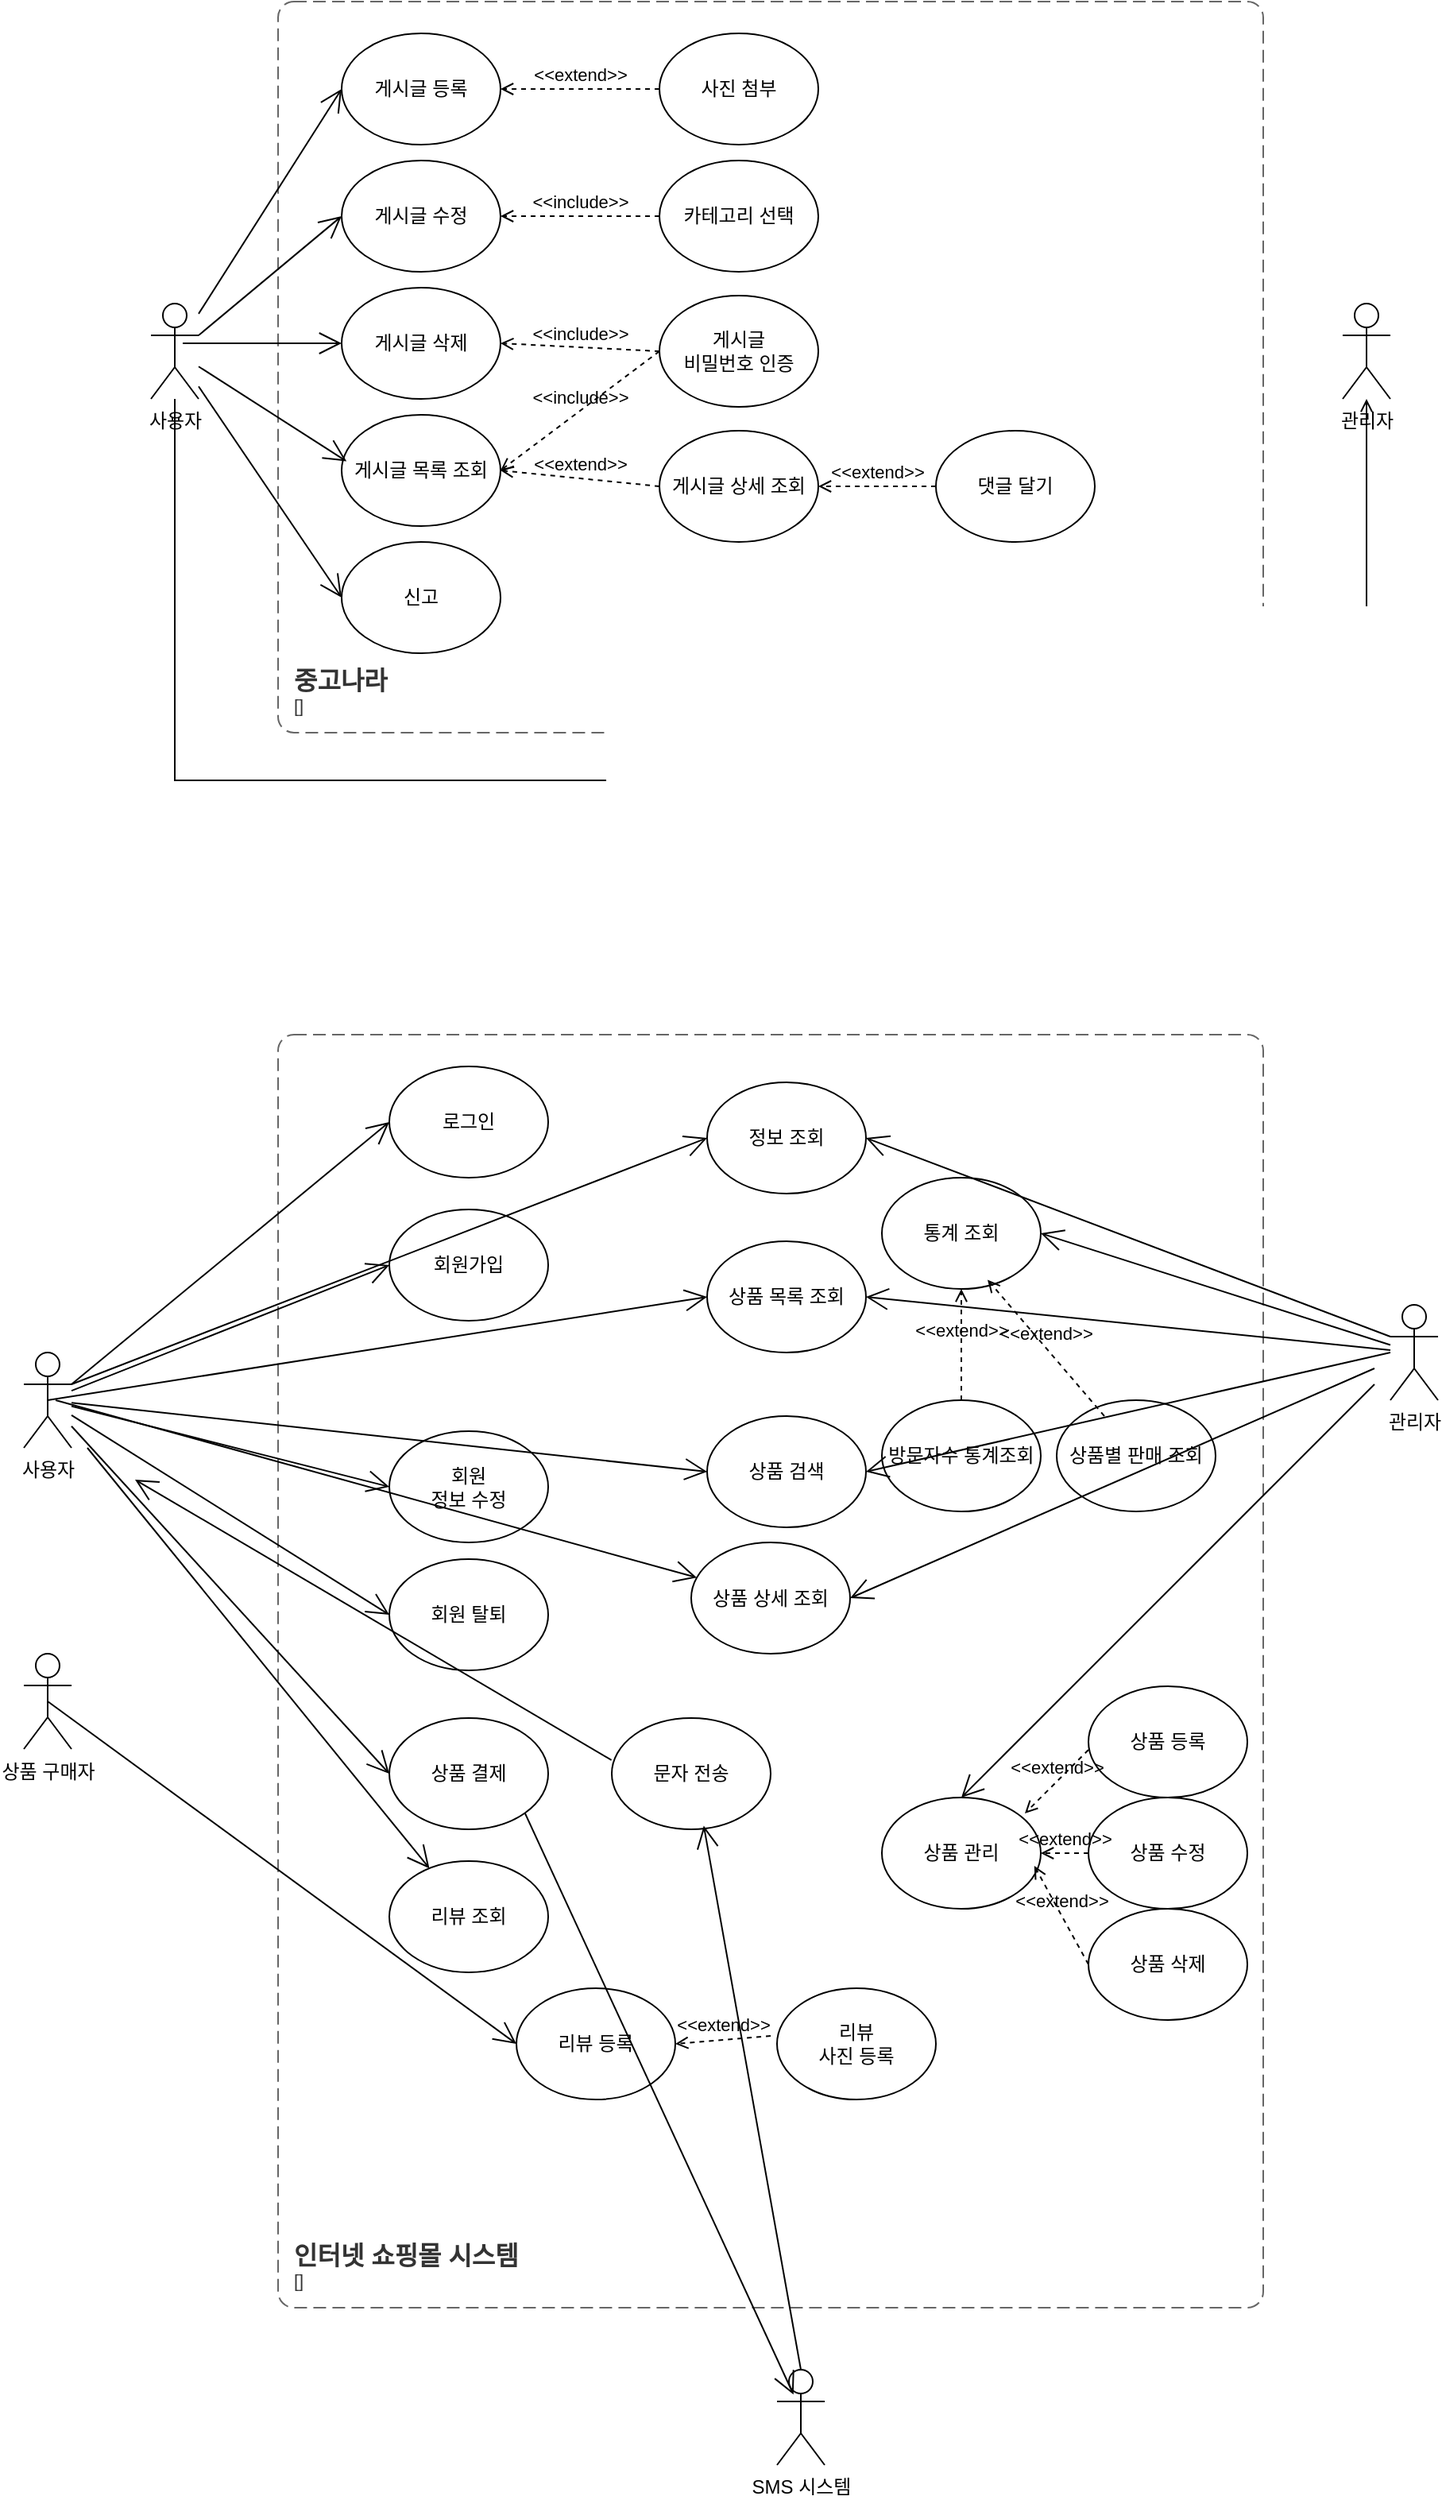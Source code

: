<mxfile version="28.2.8">
  <diagram name="페이지-1" id="0Oizev66DS_NLGulosG3">
    <mxGraphModel dx="2175" dy="555" grid="1" gridSize="10" guides="1" tooltips="1" connect="1" arrows="1" fold="1" page="1" pageScale="1" pageWidth="827" pageHeight="1169" math="0" shadow="0">
      <root>
        <mxCell id="0" />
        <mxCell id="1" parent="0" />
        <mxCell id="02kaZ6DV5qgjplEpGY7M-1" value="게시글 등록" style="ellipse;whiteSpace=wrap;html=1;" vertex="1" parent="1">
          <mxGeometry x="40" y="80" width="100" height="70" as="geometry" />
        </mxCell>
        <mxCell id="02kaZ6DV5qgjplEpGY7M-38" style="edgeStyle=orthogonalEdgeStyle;rounded=0;orthogonalLoop=1;jettySize=auto;html=1;endArrow=open;endFill=0;" edge="1" parent="1" source="02kaZ6DV5qgjplEpGY7M-2" target="02kaZ6DV5qgjplEpGY7M-12">
          <mxGeometry relative="1" as="geometry">
            <Array as="points">
              <mxPoint x="-65" y="550" />
              <mxPoint x="685" y="550" />
            </Array>
          </mxGeometry>
        </mxCell>
        <mxCell id="02kaZ6DV5qgjplEpGY7M-2" value="사용자" style="shape=umlActor;html=1;verticalLabelPosition=bottom;verticalAlign=top;align=center;" vertex="1" parent="1">
          <mxGeometry x="-80" y="250" width="30" height="60" as="geometry" />
        </mxCell>
        <object placeholders="1" c4Name="중고나라" c4Type="SystemScopeBoundary" c4Application="" label="&lt;font style=&quot;font-size: 16px&quot;&gt;&lt;b&gt;&lt;div style=&quot;text-align: left&quot;&gt;%c4Name%&lt;/div&gt;&lt;/b&gt;&lt;/font&gt;&lt;div style=&quot;text-align: left&quot;&gt;[%c4Application%]&lt;/div&gt;" id="02kaZ6DV5qgjplEpGY7M-9">
          <mxCell style="rounded=1;fontSize=11;whiteSpace=wrap;html=1;dashed=1;arcSize=20;fillColor=none;strokeColor=#666666;fontColor=#333333;labelBackgroundColor=none;align=left;verticalAlign=bottom;labelBorderColor=none;spacingTop=0;spacing=10;dashPattern=8 4;metaEdit=1;rotatable=0;perimeter=rectanglePerimeter;noLabel=0;labelPadding=0;allowArrows=0;connectable=0;expand=0;recursiveResize=0;editable=1;pointerEvents=0;absoluteArcSize=1;points=[[0.25,0,0],[0.5,0,0],[0.75,0,0],[1,0.25,0],[1,0.5,0],[1,0.75,0],[0.75,1,0],[0.5,1,0],[0.25,1,0],[0,0.75,0],[0,0.5,0],[0,0.25,0]];" vertex="1" parent="1">
            <mxGeometry y="60" width="620" height="460" as="geometry" />
          </mxCell>
        </object>
        <mxCell id="02kaZ6DV5qgjplEpGY7M-12" value="관리자" style="shape=umlActor;html=1;verticalLabelPosition=bottom;verticalAlign=top;align=center;" vertex="1" parent="1">
          <mxGeometry x="670" y="250" width="30" height="60" as="geometry" />
        </mxCell>
        <mxCell id="02kaZ6DV5qgjplEpGY7M-14" value="카테고리 선택" style="ellipse;whiteSpace=wrap;html=1;" vertex="1" parent="1">
          <mxGeometry x="240" y="160" width="100" height="70" as="geometry" />
        </mxCell>
        <mxCell id="02kaZ6DV5qgjplEpGY7M-15" value="사진 첨부" style="ellipse;whiteSpace=wrap;html=1;" vertex="1" parent="1">
          <mxGeometry x="240" y="80" width="100" height="70" as="geometry" />
        </mxCell>
        <mxCell id="02kaZ6DV5qgjplEpGY7M-17" value="게시글 목록 조회" style="ellipse;whiteSpace=wrap;html=1;" vertex="1" parent="1">
          <mxGeometry x="40" y="320" width="100" height="70" as="geometry" />
        </mxCell>
        <mxCell id="02kaZ6DV5qgjplEpGY7M-18" value="댓글 달기" style="ellipse;whiteSpace=wrap;html=1;" vertex="1" parent="1">
          <mxGeometry x="414" y="330" width="100" height="70" as="geometry" />
        </mxCell>
        <mxCell id="02kaZ6DV5qgjplEpGY7M-19" value="게시글 수정" style="ellipse;whiteSpace=wrap;html=1;" vertex="1" parent="1">
          <mxGeometry x="40" y="160" width="100" height="70" as="geometry" />
        </mxCell>
        <mxCell id="02kaZ6DV5qgjplEpGY7M-20" value="게시글 삭제" style="ellipse;whiteSpace=wrap;html=1;" vertex="1" parent="1">
          <mxGeometry x="40" y="240" width="100" height="70" as="geometry" />
        </mxCell>
        <mxCell id="02kaZ6DV5qgjplEpGY7M-21" value="신고" style="ellipse;whiteSpace=wrap;html=1;" vertex="1" parent="1">
          <mxGeometry x="40" y="400" width="100" height="70" as="geometry" />
        </mxCell>
        <mxCell id="02kaZ6DV5qgjplEpGY7M-22" value="게시글&lt;div&gt;비밀번호 인증&lt;/div&gt;" style="ellipse;whiteSpace=wrap;html=1;" vertex="1" parent="1">
          <mxGeometry x="240" y="245" width="100" height="70" as="geometry" />
        </mxCell>
        <mxCell id="02kaZ6DV5qgjplEpGY7M-27" value="" style="endArrow=open;endFill=1;endSize=12;html=1;rounded=0;entryX=0;entryY=0.5;entryDx=0;entryDy=0;" edge="1" parent="1" source="02kaZ6DV5qgjplEpGY7M-2" target="02kaZ6DV5qgjplEpGY7M-1">
          <mxGeometry width="160" relative="1" as="geometry">
            <mxPoint x="-130" y="194.52" as="sourcePoint" />
            <mxPoint x="30" y="194.52" as="targetPoint" />
          </mxGeometry>
        </mxCell>
        <mxCell id="02kaZ6DV5qgjplEpGY7M-28" value="" style="endArrow=open;endFill=1;endSize=12;html=1;rounded=0;entryX=0;entryY=0.5;entryDx=0;entryDy=0;exitX=1;exitY=0.333;exitDx=0;exitDy=0;exitPerimeter=0;" edge="1" parent="1" source="02kaZ6DV5qgjplEpGY7M-2" target="02kaZ6DV5qgjplEpGY7M-19">
          <mxGeometry width="160" relative="1" as="geometry">
            <mxPoint x="-100" y="311" as="sourcePoint" />
            <mxPoint x="-10" y="170" as="targetPoint" />
          </mxGeometry>
        </mxCell>
        <mxCell id="02kaZ6DV5qgjplEpGY7M-29" value="" style="endArrow=open;endFill=1;endSize=12;html=1;rounded=0;entryX=0;entryY=0.5;entryDx=0;entryDy=0;" edge="1" parent="1" target="02kaZ6DV5qgjplEpGY7M-20">
          <mxGeometry width="160" relative="1" as="geometry">
            <mxPoint x="-60" y="275" as="sourcePoint" />
            <mxPoint x="50" y="300" as="targetPoint" />
            <Array as="points">
              <mxPoint x="-20" y="275" />
            </Array>
          </mxGeometry>
        </mxCell>
        <mxCell id="02kaZ6DV5qgjplEpGY7M-30" value="" style="endArrow=open;endFill=1;endSize=12;html=1;rounded=0;entryX=0.031;entryY=0.418;entryDx=0;entryDy=0;entryPerimeter=0;" edge="1" parent="1" source="02kaZ6DV5qgjplEpGY7M-2" target="02kaZ6DV5qgjplEpGY7M-17">
          <mxGeometry width="160" relative="1" as="geometry">
            <mxPoint x="-60" y="521" as="sourcePoint" />
            <mxPoint x="30" y="380" as="targetPoint" />
          </mxGeometry>
        </mxCell>
        <mxCell id="02kaZ6DV5qgjplEpGY7M-31" value="" style="endArrow=open;endFill=1;endSize=12;html=1;rounded=0;entryX=0;entryY=0.5;entryDx=0;entryDy=0;" edge="1" parent="1" source="02kaZ6DV5qgjplEpGY7M-2" target="02kaZ6DV5qgjplEpGY7M-21">
          <mxGeometry width="160" relative="1" as="geometry">
            <mxPoint x="-70" y="561" as="sourcePoint" />
            <mxPoint x="20" y="420" as="targetPoint" />
          </mxGeometry>
        </mxCell>
        <mxCell id="02kaZ6DV5qgjplEpGY7M-32" value="게시글 상세&lt;span style=&quot;background-color: transparent; color: light-dark(rgb(0, 0, 0), rgb(255, 255, 255));&quot;&gt;&amp;nbsp;조회&lt;/span&gt;" style="ellipse;whiteSpace=wrap;html=1;" vertex="1" parent="1">
          <mxGeometry x="240" y="330" width="100" height="70" as="geometry" />
        </mxCell>
        <mxCell id="02kaZ6DV5qgjplEpGY7M-33" value="&amp;lt;&amp;lt;extend&amp;gt;&amp;gt;" style="html=1;verticalAlign=bottom;labelBackgroundColor=none;endArrow=open;endFill=0;dashed=1;rounded=0;exitX=0;exitY=0.5;exitDx=0;exitDy=0;entryX=1;entryY=0.5;entryDx=0;entryDy=0;" edge="1" parent="1" source="02kaZ6DV5qgjplEpGY7M-15" target="02kaZ6DV5qgjplEpGY7M-1">
          <mxGeometry width="160" relative="1" as="geometry">
            <mxPoint x="130" y="300" as="sourcePoint" />
            <mxPoint x="290" y="300" as="targetPoint" />
          </mxGeometry>
        </mxCell>
        <mxCell id="02kaZ6DV5qgjplEpGY7M-34" value="&amp;lt;&amp;lt;extend&amp;gt;&amp;gt;" style="html=1;verticalAlign=bottom;labelBackgroundColor=none;endArrow=open;endFill=0;dashed=1;rounded=0;exitX=0;exitY=0.5;exitDx=0;exitDy=0;entryX=1;entryY=0.5;entryDx=0;entryDy=0;" edge="1" parent="1" source="02kaZ6DV5qgjplEpGY7M-18" target="02kaZ6DV5qgjplEpGY7M-32">
          <mxGeometry width="160" relative="1" as="geometry">
            <mxPoint x="414" y="364.52" as="sourcePoint" />
            <mxPoint x="314" y="364.52" as="targetPoint" />
          </mxGeometry>
        </mxCell>
        <mxCell id="02kaZ6DV5qgjplEpGY7M-35" value="&amp;lt;&amp;lt;extend&amp;gt;&amp;gt;" style="html=1;verticalAlign=bottom;labelBackgroundColor=none;endArrow=open;endFill=0;dashed=1;rounded=0;exitX=0;exitY=0.5;exitDx=0;exitDy=0;entryX=1;entryY=0.5;entryDx=0;entryDy=0;" edge="1" parent="1" source="02kaZ6DV5qgjplEpGY7M-32" target="02kaZ6DV5qgjplEpGY7M-17">
          <mxGeometry width="160" relative="1" as="geometry">
            <mxPoint x="240" y="390" as="sourcePoint" />
            <mxPoint x="140" y="390" as="targetPoint" />
          </mxGeometry>
        </mxCell>
        <mxCell id="02kaZ6DV5qgjplEpGY7M-36" value="&amp;lt;&amp;lt;include&amp;gt;&amp;gt;" style="html=1;verticalAlign=bottom;labelBackgroundColor=none;endArrow=open;endFill=0;dashed=1;rounded=0;exitX=0;exitY=0.5;exitDx=0;exitDy=0;entryX=1;entryY=0.5;entryDx=0;entryDy=0;" edge="1" parent="1" source="02kaZ6DV5qgjplEpGY7M-14" target="02kaZ6DV5qgjplEpGY7M-19">
          <mxGeometry width="160" relative="1" as="geometry">
            <mxPoint x="150" y="229.05" as="sourcePoint" />
            <mxPoint x="310" y="229.05" as="targetPoint" />
          </mxGeometry>
        </mxCell>
        <mxCell id="02kaZ6DV5qgjplEpGY7M-37" value="&amp;lt;&amp;lt;include&amp;gt;&amp;gt;" style="html=1;verticalAlign=bottom;labelBackgroundColor=none;endArrow=open;endFill=0;dashed=1;rounded=0;exitX=0;exitY=0.5;exitDx=0;exitDy=0;entryX=1;entryY=0.5;entryDx=0;entryDy=0;" edge="1" parent="1" source="02kaZ6DV5qgjplEpGY7M-22" target="02kaZ6DV5qgjplEpGY7M-20">
          <mxGeometry width="160" relative="1" as="geometry">
            <mxPoint x="250" y="250" as="sourcePoint" />
            <mxPoint x="150" y="250" as="targetPoint" />
          </mxGeometry>
        </mxCell>
        <mxCell id="02kaZ6DV5qgjplEpGY7M-39" value="&amp;lt;&amp;lt;include&amp;gt;&amp;gt;" style="html=1;verticalAlign=bottom;labelBackgroundColor=none;endArrow=open;endFill=0;dashed=1;rounded=0;exitX=0;exitY=0.5;exitDx=0;exitDy=0;entryX=1;entryY=0.5;entryDx=0;entryDy=0;" edge="1" parent="1" source="02kaZ6DV5qgjplEpGY7M-22" target="02kaZ6DV5qgjplEpGY7M-17">
          <mxGeometry width="160" relative="1" as="geometry">
            <mxPoint x="300" y="315" as="sourcePoint" />
            <mxPoint x="200" y="310" as="targetPoint" />
          </mxGeometry>
        </mxCell>
        <mxCell id="02kaZ6DV5qgjplEpGY7M-41" value="사용자" style="shape=umlActor;html=1;verticalLabelPosition=bottom;verticalAlign=top;align=center;" vertex="1" parent="1">
          <mxGeometry x="-160" y="910" width="30" height="60" as="geometry" />
        </mxCell>
        <mxCell id="02kaZ6DV5qgjplEpGY7M-45" value="관리자" style="shape=umlActor;html=1;verticalLabelPosition=bottom;verticalAlign=top;align=center;" vertex="1" parent="1">
          <mxGeometry x="700" y="880" width="30" height="60" as="geometry" />
        </mxCell>
        <mxCell id="02kaZ6DV5qgjplEpGY7M-46" value="SMS 시스템" style="shape=umlActor;html=1;verticalLabelPosition=bottom;verticalAlign=top;align=center;" vertex="1" parent="1">
          <mxGeometry x="314" y="1550" width="30" height="60" as="geometry" />
        </mxCell>
        <object placeholders="1" c4Name="인터넷 쇼핑몰 시스템" c4Type="SystemScopeBoundary" c4Application="" label="&lt;font style=&quot;font-size: 16px&quot;&gt;&lt;b&gt;&lt;div style=&quot;text-align: left&quot;&gt;%c4Name%&lt;/div&gt;&lt;/b&gt;&lt;/font&gt;&lt;div style=&quot;text-align: left&quot;&gt;[%c4Application%]&lt;/div&gt;" id="02kaZ6DV5qgjplEpGY7M-48">
          <mxCell style="rounded=1;fontSize=11;whiteSpace=wrap;html=1;dashed=1;arcSize=20;fillColor=none;strokeColor=#666666;fontColor=#333333;labelBackgroundColor=none;align=left;verticalAlign=bottom;labelBorderColor=none;spacingTop=0;spacing=10;dashPattern=8 4;metaEdit=1;rotatable=0;perimeter=rectanglePerimeter;noLabel=0;labelPadding=0;allowArrows=0;connectable=0;expand=0;recursiveResize=0;editable=1;pointerEvents=0;absoluteArcSize=1;points=[[0.25,0,0],[0.5,0,0],[0.75,0,0],[1,0.25,0],[1,0.5,0],[1,0.75,0],[0.75,1,0],[0.5,1,0],[0.25,1,0],[0,0.75,0],[0,0.5,0],[0,0.25,0]];" vertex="1" parent="1">
            <mxGeometry y="710" width="620" height="801" as="geometry" />
          </mxCell>
        </object>
        <mxCell id="02kaZ6DV5qgjplEpGY7M-49" value="로그인" style="ellipse;whiteSpace=wrap;html=1;" vertex="1" parent="1">
          <mxGeometry x="70" y="730" width="100" height="70" as="geometry" />
        </mxCell>
        <mxCell id="02kaZ6DV5qgjplEpGY7M-63" value="회원&lt;div&gt;&lt;span style=&quot;background-color: transparent; color: light-dark(rgb(0, 0, 0), rgb(255, 255, 255));&quot;&gt;정보 수정&lt;/span&gt;&lt;/div&gt;" style="ellipse;whiteSpace=wrap;html=1;" vertex="1" parent="1">
          <mxGeometry x="70" y="959.5" width="100" height="70" as="geometry" />
        </mxCell>
        <mxCell id="02kaZ6DV5qgjplEpGY7M-64" value="정보 조회" style="ellipse;whiteSpace=wrap;html=1;" vertex="1" parent="1">
          <mxGeometry x="270" y="740" width="100" height="70" as="geometry" />
        </mxCell>
        <mxCell id="02kaZ6DV5qgjplEpGY7M-65" value="회원가입" style="ellipse;whiteSpace=wrap;html=1;" vertex="1" parent="1">
          <mxGeometry x="70" y="820" width="100" height="70" as="geometry" />
        </mxCell>
        <mxCell id="02kaZ6DV5qgjplEpGY7M-67" value="회원 탈퇴" style="ellipse;whiteSpace=wrap;html=1;" vertex="1" parent="1">
          <mxGeometry x="70" y="1040" width="100" height="70" as="geometry" />
        </mxCell>
        <mxCell id="02kaZ6DV5qgjplEpGY7M-68" value="상품 관리" style="ellipse;whiteSpace=wrap;html=1;" vertex="1" parent="1">
          <mxGeometry x="380" y="1190" width="100" height="70" as="geometry" />
        </mxCell>
        <mxCell id="02kaZ6DV5qgjplEpGY7M-69" value="상품 삭제" style="ellipse;whiteSpace=wrap;html=1;" vertex="1" parent="1">
          <mxGeometry x="510" y="1260" width="100" height="70" as="geometry" />
        </mxCell>
        <mxCell id="02kaZ6DV5qgjplEpGY7M-70" value="상품 수정" style="ellipse;whiteSpace=wrap;html=1;" vertex="1" parent="1">
          <mxGeometry x="510" y="1190" width="100" height="70" as="geometry" />
        </mxCell>
        <mxCell id="02kaZ6DV5qgjplEpGY7M-71" value="상품 등록" style="ellipse;whiteSpace=wrap;html=1;" vertex="1" parent="1">
          <mxGeometry x="510" y="1120" width="100" height="70" as="geometry" />
        </mxCell>
        <mxCell id="02kaZ6DV5qgjplEpGY7M-72" value="통계 조회" style="ellipse;whiteSpace=wrap;html=1;" vertex="1" parent="1">
          <mxGeometry x="380" y="800" width="100" height="70" as="geometry" />
        </mxCell>
        <mxCell id="02kaZ6DV5qgjplEpGY7M-73" value="방문자수 통계조회" style="ellipse;whiteSpace=wrap;html=1;" vertex="1" parent="1">
          <mxGeometry x="380" y="940" width="100" height="70" as="geometry" />
        </mxCell>
        <mxCell id="02kaZ6DV5qgjplEpGY7M-74" value="상품 검색" style="ellipse;whiteSpace=wrap;html=1;" vertex="1" parent="1">
          <mxGeometry x="270" y="950" width="100" height="70" as="geometry" />
        </mxCell>
        <mxCell id="02kaZ6DV5qgjplEpGY7M-75" value="상품 목록 조회" style="ellipse;whiteSpace=wrap;html=1;" vertex="1" parent="1">
          <mxGeometry x="270" y="840" width="100" height="70" as="geometry" />
        </mxCell>
        <mxCell id="02kaZ6DV5qgjplEpGY7M-76" value="상품별 판매 조회" style="ellipse;whiteSpace=wrap;html=1;" vertex="1" parent="1">
          <mxGeometry x="490" y="940" width="100" height="70" as="geometry" />
        </mxCell>
        <mxCell id="02kaZ6DV5qgjplEpGY7M-77" value="상품 상세 조회" style="ellipse;whiteSpace=wrap;html=1;" vertex="1" parent="1">
          <mxGeometry x="260" y="1029.5" width="100" height="70" as="geometry" />
        </mxCell>
        <mxCell id="02kaZ6DV5qgjplEpGY7M-78" value="상품 결제" style="ellipse;whiteSpace=wrap;html=1;" vertex="1" parent="1">
          <mxGeometry x="70" y="1140" width="100" height="70" as="geometry" />
        </mxCell>
        <mxCell id="02kaZ6DV5qgjplEpGY7M-79" value="리뷰 등록" style="ellipse;whiteSpace=wrap;html=1;" vertex="1" parent="1">
          <mxGeometry x="150" y="1310" width="100" height="70" as="geometry" />
        </mxCell>
        <mxCell id="02kaZ6DV5qgjplEpGY7M-80" value="리뷰 조회" style="ellipse;whiteSpace=wrap;html=1;" vertex="1" parent="1">
          <mxGeometry x="70" y="1230" width="100" height="70" as="geometry" />
        </mxCell>
        <mxCell id="02kaZ6DV5qgjplEpGY7M-81" value="문자 전송" style="ellipse;whiteSpace=wrap;html=1;" vertex="1" parent="1">
          <mxGeometry x="210" y="1140" width="100" height="70" as="geometry" />
        </mxCell>
        <mxCell id="02kaZ6DV5qgjplEpGY7M-82" value="리뷰&lt;div&gt;사진 등록&lt;/div&gt;" style="ellipse;whiteSpace=wrap;html=1;" vertex="1" parent="1">
          <mxGeometry x="314" y="1310" width="100" height="70" as="geometry" />
        </mxCell>
        <mxCell id="02kaZ6DV5qgjplEpGY7M-91" value="상품 구매자" style="shape=umlActor;html=1;verticalLabelPosition=bottom;verticalAlign=top;align=center;" vertex="1" parent="1">
          <mxGeometry x="-160" y="1099.5" width="30" height="60" as="geometry" />
        </mxCell>
        <mxCell id="02kaZ6DV5qgjplEpGY7M-95" value="" style="endArrow=open;endFill=1;endSize=12;html=1;rounded=0;entryX=0;entryY=0.5;entryDx=0;entryDy=0;exitX=1;exitY=0.333;exitDx=0;exitDy=0;exitPerimeter=0;" edge="1" parent="1" source="02kaZ6DV5qgjplEpGY7M-41" target="02kaZ6DV5qgjplEpGY7M-49">
          <mxGeometry width="160" relative="1" as="geometry">
            <mxPoint x="-130" y="900" as="sourcePoint" />
            <mxPoint x="30" y="900" as="targetPoint" />
          </mxGeometry>
        </mxCell>
        <mxCell id="02kaZ6DV5qgjplEpGY7M-96" value="" style="endArrow=open;endFill=1;endSize=12;html=1;rounded=0;entryX=0;entryY=0.5;entryDx=0;entryDy=0;" edge="1" parent="1" source="02kaZ6DV5qgjplEpGY7M-41" target="02kaZ6DV5qgjplEpGY7M-65">
          <mxGeometry width="160" relative="1" as="geometry">
            <mxPoint x="-70" y="1105" as="sourcePoint" />
            <mxPoint x="130" y="940" as="targetPoint" />
          </mxGeometry>
        </mxCell>
        <mxCell id="02kaZ6DV5qgjplEpGY7M-97" value="" style="endArrow=open;endFill=1;endSize=12;html=1;rounded=0;entryX=0;entryY=0.5;entryDx=0;entryDy=0;" edge="1" parent="1" source="02kaZ6DV5qgjplEpGY7M-41" target="02kaZ6DV5qgjplEpGY7M-63">
          <mxGeometry width="160" relative="1" as="geometry">
            <mxPoint x="-70" y="1079" as="sourcePoint" />
            <mxPoint x="130" y="1000" as="targetPoint" />
          </mxGeometry>
        </mxCell>
        <mxCell id="02kaZ6DV5qgjplEpGY7M-98" value="" style="endArrow=open;endFill=1;endSize=12;html=1;rounded=0;entryX=0;entryY=0.5;entryDx=0;entryDy=0;" edge="1" parent="1" source="02kaZ6DV5qgjplEpGY7M-41" target="02kaZ6DV5qgjplEpGY7M-67">
          <mxGeometry width="160" relative="1" as="geometry">
            <mxPoint x="-70" y="1219" as="sourcePoint" />
            <mxPoint x="130" y="1140" as="targetPoint" />
          </mxGeometry>
        </mxCell>
        <mxCell id="02kaZ6DV5qgjplEpGY7M-99" value="" style="endArrow=open;endFill=1;endSize=12;html=1;rounded=0;entryX=0;entryY=0.5;entryDx=0;entryDy=0;exitX=1;exitY=0.333;exitDx=0;exitDy=0;exitPerimeter=0;" edge="1" parent="1" source="02kaZ6DV5qgjplEpGY7M-41" target="02kaZ6DV5qgjplEpGY7M-64">
          <mxGeometry width="160" relative="1" as="geometry">
            <mxPoint x="-90" y="939" as="sourcePoint" />
            <mxPoint x="110" y="860" as="targetPoint" />
          </mxGeometry>
        </mxCell>
        <mxCell id="02kaZ6DV5qgjplEpGY7M-100" value="" style="endArrow=open;endFill=1;endSize=12;html=1;rounded=0;entryX=0;entryY=0.5;entryDx=0;entryDy=0;exitX=0.5;exitY=0.5;exitDx=0;exitDy=0;exitPerimeter=0;" edge="1" parent="1" source="02kaZ6DV5qgjplEpGY7M-41" target="02kaZ6DV5qgjplEpGY7M-75">
          <mxGeometry width="160" relative="1" as="geometry">
            <mxPoint x="190" y="979" as="sourcePoint" />
            <mxPoint x="390" y="900" as="targetPoint" />
          </mxGeometry>
        </mxCell>
        <mxCell id="02kaZ6DV5qgjplEpGY7M-101" value="" style="endArrow=open;endFill=1;endSize=12;html=1;rounded=0;entryX=0;entryY=0.5;entryDx=0;entryDy=0;" edge="1" parent="1" source="02kaZ6DV5qgjplEpGY7M-41" target="02kaZ6DV5qgjplEpGY7M-74">
          <mxGeometry width="160" relative="1" as="geometry">
            <mxPoint x="220" y="1039" as="sourcePoint" />
            <mxPoint x="420" y="960" as="targetPoint" />
          </mxGeometry>
        </mxCell>
        <mxCell id="02kaZ6DV5qgjplEpGY7M-102" value="" style="endArrow=open;endFill=1;endSize=12;html=1;rounded=0;" edge="1" parent="1" target="02kaZ6DV5qgjplEpGY7M-77">
          <mxGeometry width="160" relative="1" as="geometry">
            <mxPoint x="-140" y="940" as="sourcePoint" />
            <mxPoint x="360" y="1070" as="targetPoint" />
          </mxGeometry>
        </mxCell>
        <mxCell id="02kaZ6DV5qgjplEpGY7M-103" value="" style="endArrow=open;endFill=1;endSize=12;html=1;rounded=0;entryX=0;entryY=0.5;entryDx=0;entryDy=0;exitX=0.5;exitY=0.5;exitDx=0;exitDy=0;exitPerimeter=0;" edge="1" parent="1" source="02kaZ6DV5qgjplEpGY7M-91" target="02kaZ6DV5qgjplEpGY7M-79">
          <mxGeometry width="160" relative="1" as="geometry">
            <mxPoint x="-70" y="1309" as="sourcePoint" />
            <mxPoint x="130" y="1230" as="targetPoint" />
          </mxGeometry>
        </mxCell>
        <mxCell id="02kaZ6DV5qgjplEpGY7M-104" value="" style="endArrow=open;endFill=1;endSize=12;html=1;rounded=0;entryX=0;entryY=0.5;entryDx=0;entryDy=0;" edge="1" parent="1" source="02kaZ6DV5qgjplEpGY7M-41" target="02kaZ6DV5qgjplEpGY7M-78">
          <mxGeometry width="160" relative="1" as="geometry">
            <mxPoint x="-90" y="1129" as="sourcePoint" />
            <mxPoint x="110" y="1050" as="targetPoint" />
          </mxGeometry>
        </mxCell>
        <mxCell id="02kaZ6DV5qgjplEpGY7M-105" value="" style="endArrow=open;endFill=1;endSize=12;html=1;rounded=0;entryX=1;entryY=0.5;entryDx=0;entryDy=0;" edge="1" parent="1" source="02kaZ6DV5qgjplEpGY7M-45" target="02kaZ6DV5qgjplEpGY7M-72">
          <mxGeometry width="160" relative="1" as="geometry">
            <mxPoint x="630" y="1069" as="sourcePoint" />
            <mxPoint x="830" y="990" as="targetPoint" />
          </mxGeometry>
        </mxCell>
        <mxCell id="02kaZ6DV5qgjplEpGY7M-106" value="" style="endArrow=open;endFill=1;endSize=12;html=1;rounded=0;entryX=0.346;entryY=0.261;entryDx=0;entryDy=0;exitX=1;exitY=1;exitDx=0;exitDy=0;entryPerimeter=0;" edge="1" parent="1" source="02kaZ6DV5qgjplEpGY7M-78" target="02kaZ6DV5qgjplEpGY7M-46">
          <mxGeometry width="160" relative="1" as="geometry">
            <mxPoint x="340" y="1359" as="sourcePoint" />
            <mxPoint x="540" y="1280" as="targetPoint" />
          </mxGeometry>
        </mxCell>
        <mxCell id="02kaZ6DV5qgjplEpGY7M-107" value="" style="endArrow=open;endFill=1;endSize=12;html=1;rounded=0;entryX=0.579;entryY=0.968;entryDx=0;entryDy=0;entryPerimeter=0;exitX=0.5;exitY=0;exitDx=0;exitDy=0;exitPerimeter=0;" edge="1" parent="1" source="02kaZ6DV5qgjplEpGY7M-46" target="02kaZ6DV5qgjplEpGY7M-81">
          <mxGeometry width="160" relative="1" as="geometry">
            <mxPoint x="370" y="1649" as="sourcePoint" />
            <mxPoint x="570" y="1570" as="targetPoint" />
          </mxGeometry>
        </mxCell>
        <mxCell id="02kaZ6DV5qgjplEpGY7M-108" value="" style="endArrow=open;endFill=1;endSize=12;html=1;rounded=0;exitX=-0.002;exitY=0.378;exitDx=0;exitDy=0;exitPerimeter=0;" edge="1" parent="1" source="02kaZ6DV5qgjplEpGY7M-81">
          <mxGeometry width="160" relative="1" as="geometry">
            <mxPoint x="260" y="1249" as="sourcePoint" />
            <mxPoint x="-90" y="990" as="targetPoint" />
          </mxGeometry>
        </mxCell>
        <mxCell id="02kaZ6DV5qgjplEpGY7M-109" value="" style="endArrow=open;endFill=1;endSize=12;html=1;rounded=0;entryX=0.5;entryY=0;entryDx=0;entryDy=0;" edge="1" parent="1" target="02kaZ6DV5qgjplEpGY7M-68">
          <mxGeometry width="160" relative="1" as="geometry">
            <mxPoint x="690" y="930" as="sourcePoint" />
            <mxPoint x="430" y="1100" as="targetPoint" />
          </mxGeometry>
        </mxCell>
        <mxCell id="02kaZ6DV5qgjplEpGY7M-110" value="&amp;lt;&amp;lt;extend&amp;gt;&amp;gt;" style="html=1;verticalAlign=bottom;labelBackgroundColor=none;endArrow=open;endFill=0;dashed=1;rounded=0;" edge="1" parent="1">
          <mxGeometry width="160" relative="1" as="geometry">
            <mxPoint x="510" y="1160" as="sourcePoint" />
            <mxPoint x="470" y="1200" as="targetPoint" />
          </mxGeometry>
        </mxCell>
        <mxCell id="02kaZ6DV5qgjplEpGY7M-111" value="&amp;lt;&amp;lt;extend&amp;gt;&amp;gt;" style="html=1;verticalAlign=bottom;labelBackgroundColor=none;endArrow=open;endFill=0;dashed=1;rounded=0;exitX=0;exitY=0.5;exitDx=0;exitDy=0;entryX=1;entryY=0.5;entryDx=0;entryDy=0;" edge="1" parent="1" source="02kaZ6DV5qgjplEpGY7M-70" target="02kaZ6DV5qgjplEpGY7M-68">
          <mxGeometry width="160" relative="1" as="geometry">
            <mxPoint x="500" y="1290" as="sourcePoint" />
            <mxPoint x="460" y="1330" as="targetPoint" />
          </mxGeometry>
        </mxCell>
        <mxCell id="02kaZ6DV5qgjplEpGY7M-112" value="&amp;lt;&amp;lt;extend&amp;gt;&amp;gt;" style="html=1;verticalAlign=bottom;labelBackgroundColor=none;endArrow=open;endFill=0;dashed=1;rounded=0;exitX=0;exitY=0.5;exitDx=0;exitDy=0;entryX=0.959;entryY=0.614;entryDx=0;entryDy=0;entryPerimeter=0;" edge="1" parent="1" source="02kaZ6DV5qgjplEpGY7M-69" target="02kaZ6DV5qgjplEpGY7M-68">
          <mxGeometry width="160" relative="1" as="geometry">
            <mxPoint x="480" y="1320" as="sourcePoint" />
            <mxPoint x="440" y="1360" as="targetPoint" />
          </mxGeometry>
        </mxCell>
        <mxCell id="02kaZ6DV5qgjplEpGY7M-113" value="&amp;lt;&amp;lt;extend&amp;gt;&amp;gt;" style="html=1;verticalAlign=bottom;labelBackgroundColor=none;endArrow=open;endFill=0;dashed=1;rounded=0;entryX=1;entryY=0.5;entryDx=0;entryDy=0;" edge="1" parent="1" target="02kaZ6DV5qgjplEpGY7M-79">
          <mxGeometry width="160" relative="1" as="geometry">
            <mxPoint x="310" y="1340" as="sourcePoint" />
            <mxPoint x="300" y="1400" as="targetPoint" />
          </mxGeometry>
        </mxCell>
        <mxCell id="02kaZ6DV5qgjplEpGY7M-114" value="&amp;lt;&amp;lt;extend&amp;gt;&amp;gt;" style="html=1;verticalAlign=bottom;labelBackgroundColor=none;endArrow=open;endFill=0;dashed=1;rounded=0;exitX=0.5;exitY=0;exitDx=0;exitDy=0;entryX=0.5;entryY=1;entryDx=0;entryDy=0;" edge="1" parent="1" source="02kaZ6DV5qgjplEpGY7M-73" target="02kaZ6DV5qgjplEpGY7M-72">
          <mxGeometry width="160" relative="1" as="geometry">
            <mxPoint x="450" y="920" as="sourcePoint" />
            <mxPoint x="410" y="960" as="targetPoint" />
          </mxGeometry>
        </mxCell>
        <mxCell id="02kaZ6DV5qgjplEpGY7M-115" value="&amp;lt;&amp;lt;extend&amp;gt;&amp;gt;" style="html=1;verticalAlign=bottom;labelBackgroundColor=none;endArrow=open;endFill=0;dashed=1;rounded=0;entryX=0.665;entryY=0.917;entryDx=0;entryDy=0;entryPerimeter=0;exitX=0.3;exitY=0.143;exitDx=0;exitDy=0;exitPerimeter=0;" edge="1" parent="1" source="02kaZ6DV5qgjplEpGY7M-76" target="02kaZ6DV5qgjplEpGY7M-72">
          <mxGeometry width="160" relative="1" as="geometry">
            <mxPoint x="550" y="910" as="sourcePoint" />
            <mxPoint x="510" y="950" as="targetPoint" />
          </mxGeometry>
        </mxCell>
        <mxCell id="02kaZ6DV5qgjplEpGY7M-116" value="" style="endArrow=open;endFill=1;endSize=12;html=1;rounded=0;" edge="1" parent="1" target="02kaZ6DV5qgjplEpGY7M-80">
          <mxGeometry width="160" relative="1" as="geometry">
            <mxPoint x="-120" y="970" as="sourcePoint" />
            <mxPoint x="190" y="1309" as="targetPoint" />
          </mxGeometry>
        </mxCell>
        <mxCell id="02kaZ6DV5qgjplEpGY7M-117" value="" style="endArrow=open;endFill=1;endSize=12;html=1;rounded=0;entryX=1;entryY=0.5;entryDx=0;entryDy=0;exitX=0;exitY=0.333;exitDx=0;exitDy=0;exitPerimeter=0;" edge="1" parent="1" source="02kaZ6DV5qgjplEpGY7M-45" target="02kaZ6DV5qgjplEpGY7M-64">
          <mxGeometry width="160" relative="1" as="geometry">
            <mxPoint x="810" y="850" as="sourcePoint" />
            <mxPoint x="590" y="780" as="targetPoint" />
          </mxGeometry>
        </mxCell>
        <mxCell id="02kaZ6DV5qgjplEpGY7M-118" value="" style="endArrow=open;endFill=1;endSize=12;html=1;rounded=0;entryX=1;entryY=0.5;entryDx=0;entryDy=0;" edge="1" parent="1" source="02kaZ6DV5qgjplEpGY7M-45" target="02kaZ6DV5qgjplEpGY7M-75">
          <mxGeometry width="160" relative="1" as="geometry">
            <mxPoint x="890" y="1030" as="sourcePoint" />
            <mxPoint x="670" y="960" as="targetPoint" />
          </mxGeometry>
        </mxCell>
        <mxCell id="02kaZ6DV5qgjplEpGY7M-119" value="" style="endArrow=open;endFill=1;endSize=12;html=1;rounded=0;entryX=1;entryY=0.5;entryDx=0;entryDy=0;" edge="1" parent="1" target="02kaZ6DV5qgjplEpGY7M-74">
          <mxGeometry width="160" relative="1" as="geometry">
            <mxPoint x="700" y="910" as="sourcePoint" />
            <mxPoint x="670" y="1020" as="targetPoint" />
          </mxGeometry>
        </mxCell>
        <mxCell id="02kaZ6DV5qgjplEpGY7M-120" value="" style="endArrow=open;endFill=1;endSize=12;html=1;rounded=0;entryX=1;entryY=0.5;entryDx=0;entryDy=0;" edge="1" parent="1" target="02kaZ6DV5qgjplEpGY7M-77">
          <mxGeometry width="160" relative="1" as="geometry">
            <mxPoint x="690" y="920" as="sourcePoint" />
            <mxPoint x="590" y="1029.5" as="targetPoint" />
          </mxGeometry>
        </mxCell>
      </root>
    </mxGraphModel>
  </diagram>
</mxfile>
